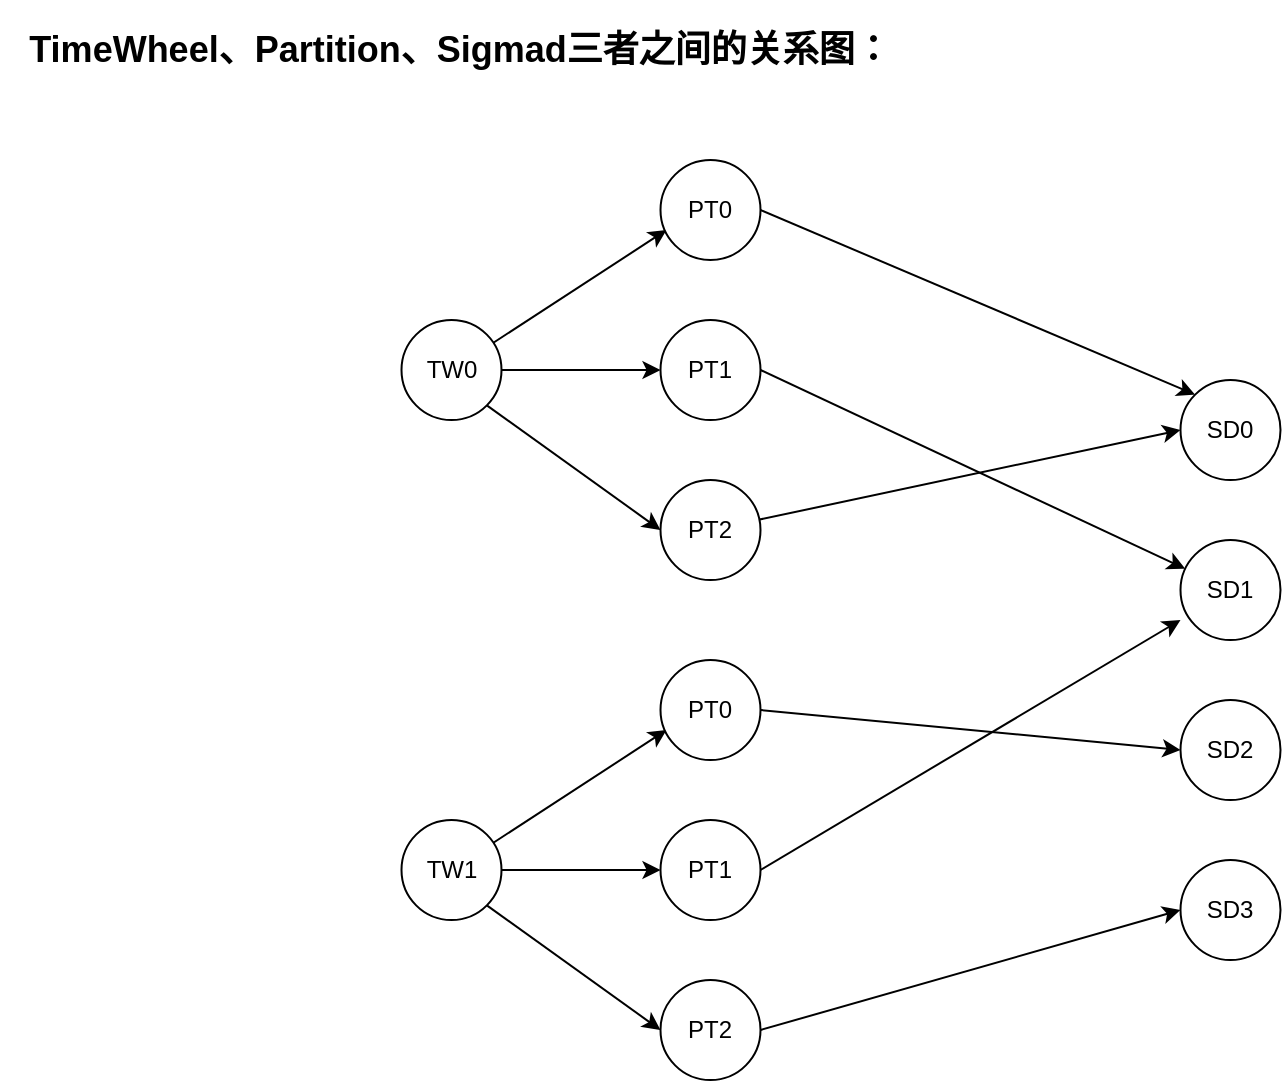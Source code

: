 <mxfile version="14.9.7" type="github">
  <diagram id="CbattyjxQO_weUb3Ob1x" name="第 1 页">
    <mxGraphModel dx="2253" dy="749" grid="1" gridSize="10" guides="1" tooltips="1" connect="1" arrows="1" fold="1" page="1" pageScale="1" pageWidth="827" pageHeight="1169" math="0" shadow="0">
      <root>
        <mxCell id="0" />
        <mxCell id="1" parent="0" />
        <mxCell id="cJ9brOP8q45tNaZCvu3r-1" style="edgeStyle=none;rounded=0;orthogonalLoop=1;jettySize=auto;html=1;entryX=0.06;entryY=0.7;entryDx=0;entryDy=0;entryPerimeter=0;fontSize=12;fontColor=#000000;startArrow=none;startFill=0;strokeColor=#000000;" edge="1" parent="1" source="cJ9brOP8q45tNaZCvu3r-4" target="cJ9brOP8q45tNaZCvu3r-6">
          <mxGeometry relative="1" as="geometry" />
        </mxCell>
        <mxCell id="cJ9brOP8q45tNaZCvu3r-2" style="edgeStyle=none;rounded=0;orthogonalLoop=1;jettySize=auto;html=1;entryX=0;entryY=0.5;entryDx=0;entryDy=0;fontSize=12;fontColor=#000000;startArrow=none;startFill=0;strokeColor=#000000;" edge="1" parent="1" source="cJ9brOP8q45tNaZCvu3r-4" target="cJ9brOP8q45tNaZCvu3r-8">
          <mxGeometry relative="1" as="geometry" />
        </mxCell>
        <mxCell id="cJ9brOP8q45tNaZCvu3r-3" style="edgeStyle=none;rounded=0;orthogonalLoop=1;jettySize=auto;html=1;exitX=1;exitY=1;exitDx=0;exitDy=0;entryX=0;entryY=0.5;entryDx=0;entryDy=0;fontSize=12;fontColor=#000000;startArrow=none;startFill=0;strokeColor=#000000;" edge="1" parent="1" source="cJ9brOP8q45tNaZCvu3r-4" target="cJ9brOP8q45tNaZCvu3r-10">
          <mxGeometry relative="1" as="geometry" />
        </mxCell>
        <mxCell id="cJ9brOP8q45tNaZCvu3r-4" value="TW0" style="ellipse;whiteSpace=wrap;html=1;aspect=fixed;fontSize=12;align=center;verticalAlign=middle;" vertex="1" parent="1">
          <mxGeometry x="-619.25" y="160" width="50" height="50" as="geometry" />
        </mxCell>
        <mxCell id="cJ9brOP8q45tNaZCvu3r-5" style="edgeStyle=none;rounded=0;orthogonalLoop=1;jettySize=auto;html=1;exitX=1;exitY=0.5;exitDx=0;exitDy=0;entryX=0;entryY=0;entryDx=0;entryDy=0;fontSize=12;fontColor=#000000;startArrow=none;startFill=0;strokeColor=#000000;" edge="1" parent="1" source="cJ9brOP8q45tNaZCvu3r-6" target="cJ9brOP8q45tNaZCvu3r-24">
          <mxGeometry relative="1" as="geometry" />
        </mxCell>
        <mxCell id="cJ9brOP8q45tNaZCvu3r-6" value="PT0" style="ellipse;whiteSpace=wrap;html=1;aspect=fixed;fontSize=12;align=center;verticalAlign=middle;" vertex="1" parent="1">
          <mxGeometry x="-489.75" y="80" width="50" height="50" as="geometry" />
        </mxCell>
        <mxCell id="cJ9brOP8q45tNaZCvu3r-7" style="edgeStyle=none;rounded=0;orthogonalLoop=1;jettySize=auto;html=1;exitX=1;exitY=0.5;exitDx=0;exitDy=0;fontSize=12;fontColor=#000000;startArrow=none;startFill=0;strokeColor=#000000;" edge="1" parent="1" source="cJ9brOP8q45tNaZCvu3r-8" target="cJ9brOP8q45tNaZCvu3r-11">
          <mxGeometry relative="1" as="geometry" />
        </mxCell>
        <mxCell id="cJ9brOP8q45tNaZCvu3r-8" value="PT1" style="ellipse;whiteSpace=wrap;html=1;aspect=fixed;fontSize=12;align=center;verticalAlign=middle;" vertex="1" parent="1">
          <mxGeometry x="-489.75" y="160" width="50" height="50" as="geometry" />
        </mxCell>
        <mxCell id="cJ9brOP8q45tNaZCvu3r-9" style="edgeStyle=none;rounded=0;orthogonalLoop=1;jettySize=auto;html=1;entryX=0;entryY=0.5;entryDx=0;entryDy=0;fontSize=12;fontColor=#000000;startArrow=none;startFill=0;strokeColor=#000000;" edge="1" parent="1" source="cJ9brOP8q45tNaZCvu3r-10" target="cJ9brOP8q45tNaZCvu3r-24">
          <mxGeometry relative="1" as="geometry" />
        </mxCell>
        <mxCell id="cJ9brOP8q45tNaZCvu3r-10" value="PT2" style="ellipse;whiteSpace=wrap;html=1;aspect=fixed;fontSize=12;align=center;verticalAlign=middle;" vertex="1" parent="1">
          <mxGeometry x="-489.75" y="240" width="50" height="50" as="geometry" />
        </mxCell>
        <mxCell id="cJ9brOP8q45tNaZCvu3r-11" value="SD1" style="ellipse;whiteSpace=wrap;html=1;aspect=fixed;fontSize=12;align=center;verticalAlign=middle;" vertex="1" parent="1">
          <mxGeometry x="-229.75" y="270" width="50" height="50" as="geometry" />
        </mxCell>
        <mxCell id="cJ9brOP8q45tNaZCvu3r-12" value="SD2" style="ellipse;whiteSpace=wrap;html=1;aspect=fixed;fontSize=12;align=center;verticalAlign=middle;" vertex="1" parent="1">
          <mxGeometry x="-229.75" y="350" width="50" height="50" as="geometry" />
        </mxCell>
        <mxCell id="cJ9brOP8q45tNaZCvu3r-13" value="SD3" style="ellipse;whiteSpace=wrap;html=1;aspect=fixed;fontSize=12;align=center;verticalAlign=middle;" vertex="1" parent="1">
          <mxGeometry x="-229.75" y="430" width="50" height="50" as="geometry" />
        </mxCell>
        <mxCell id="cJ9brOP8q45tNaZCvu3r-14" style="edgeStyle=none;rounded=0;orthogonalLoop=1;jettySize=auto;html=1;entryX=0.06;entryY=0.7;entryDx=0;entryDy=0;entryPerimeter=0;fontSize=12;fontColor=#000000;startArrow=none;startFill=0;strokeColor=#000000;" edge="1" parent="1" source="cJ9brOP8q45tNaZCvu3r-17" target="cJ9brOP8q45tNaZCvu3r-19">
          <mxGeometry relative="1" as="geometry" />
        </mxCell>
        <mxCell id="cJ9brOP8q45tNaZCvu3r-15" style="edgeStyle=none;rounded=0;orthogonalLoop=1;jettySize=auto;html=1;entryX=0;entryY=0.5;entryDx=0;entryDy=0;fontSize=12;fontColor=#000000;startArrow=none;startFill=0;strokeColor=#000000;" edge="1" parent="1" source="cJ9brOP8q45tNaZCvu3r-17" target="cJ9brOP8q45tNaZCvu3r-21">
          <mxGeometry relative="1" as="geometry" />
        </mxCell>
        <mxCell id="cJ9brOP8q45tNaZCvu3r-16" style="edgeStyle=none;rounded=0;orthogonalLoop=1;jettySize=auto;html=1;exitX=1;exitY=1;exitDx=0;exitDy=0;entryX=0;entryY=0.5;entryDx=0;entryDy=0;fontSize=12;fontColor=#000000;startArrow=none;startFill=0;strokeColor=#000000;" edge="1" parent="1" source="cJ9brOP8q45tNaZCvu3r-17" target="cJ9brOP8q45tNaZCvu3r-23">
          <mxGeometry relative="1" as="geometry" />
        </mxCell>
        <mxCell id="cJ9brOP8q45tNaZCvu3r-17" value="TW1" style="ellipse;whiteSpace=wrap;html=1;aspect=fixed;fontSize=12;align=center;verticalAlign=middle;" vertex="1" parent="1">
          <mxGeometry x="-619.25" y="410" width="50" height="50" as="geometry" />
        </mxCell>
        <mxCell id="cJ9brOP8q45tNaZCvu3r-18" style="edgeStyle=none;rounded=0;orthogonalLoop=1;jettySize=auto;html=1;exitX=1;exitY=0.5;exitDx=0;exitDy=0;entryX=0;entryY=0.5;entryDx=0;entryDy=0;fontSize=12;fontColor=#000000;startArrow=none;startFill=0;strokeColor=#000000;" edge="1" parent="1" source="cJ9brOP8q45tNaZCvu3r-19" target="cJ9brOP8q45tNaZCvu3r-12">
          <mxGeometry relative="1" as="geometry" />
        </mxCell>
        <mxCell id="cJ9brOP8q45tNaZCvu3r-19" value="PT0" style="ellipse;whiteSpace=wrap;html=1;aspect=fixed;fontSize=12;align=center;verticalAlign=middle;" vertex="1" parent="1">
          <mxGeometry x="-489.75" y="330" width="50" height="50" as="geometry" />
        </mxCell>
        <mxCell id="cJ9brOP8q45tNaZCvu3r-20" style="edgeStyle=none;rounded=0;orthogonalLoop=1;jettySize=auto;html=1;exitX=1;exitY=0.5;exitDx=0;exitDy=0;entryX=0;entryY=0.8;entryDx=0;entryDy=0;entryPerimeter=0;fontSize=12;fontColor=#000000;startArrow=none;startFill=0;strokeColor=#000000;" edge="1" parent="1" source="cJ9brOP8q45tNaZCvu3r-21" target="cJ9brOP8q45tNaZCvu3r-11">
          <mxGeometry relative="1" as="geometry" />
        </mxCell>
        <mxCell id="cJ9brOP8q45tNaZCvu3r-21" value="PT1" style="ellipse;whiteSpace=wrap;html=1;aspect=fixed;fontSize=12;align=center;verticalAlign=middle;" vertex="1" parent="1">
          <mxGeometry x="-489.75" y="410" width="50" height="50" as="geometry" />
        </mxCell>
        <mxCell id="cJ9brOP8q45tNaZCvu3r-22" style="edgeStyle=none;rounded=0;orthogonalLoop=1;jettySize=auto;html=1;exitX=1;exitY=0.5;exitDx=0;exitDy=0;entryX=0;entryY=0.5;entryDx=0;entryDy=0;fontSize=12;fontColor=#000000;startArrow=none;startFill=0;strokeColor=#000000;" edge="1" parent="1" source="cJ9brOP8q45tNaZCvu3r-23" target="cJ9brOP8q45tNaZCvu3r-13">
          <mxGeometry relative="1" as="geometry" />
        </mxCell>
        <mxCell id="cJ9brOP8q45tNaZCvu3r-23" value="PT2" style="ellipse;whiteSpace=wrap;html=1;aspect=fixed;fontSize=12;align=center;verticalAlign=middle;" vertex="1" parent="1">
          <mxGeometry x="-489.75" y="490" width="50" height="50" as="geometry" />
        </mxCell>
        <mxCell id="cJ9brOP8q45tNaZCvu3r-24" value="SD0" style="ellipse;whiteSpace=wrap;html=1;aspect=fixed;fontSize=12;align=center;verticalAlign=middle;" vertex="1" parent="1">
          <mxGeometry x="-229.75" y="190" width="50" height="50" as="geometry" />
        </mxCell>
        <mxCell id="cJ9brOP8q45tNaZCvu3r-25" value="TimeWheel、Partition、Sigmad三者之间的关系图：" style="text;html=1;strokeColor=none;fillColor=none;align=center;verticalAlign=middle;whiteSpace=wrap;rounded=0;fontSize=18;fontColor=#000000;fontStyle=1" vertex="1" parent="1">
          <mxGeometry x="-820" width="460.25" height="50" as="geometry" />
        </mxCell>
      </root>
    </mxGraphModel>
  </diagram>
</mxfile>
